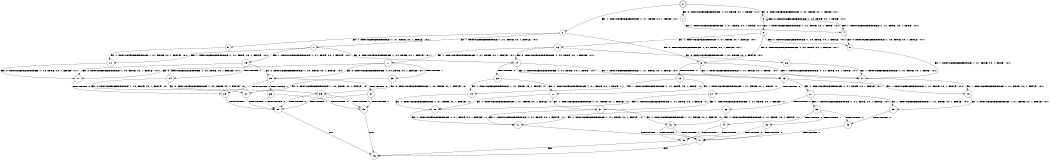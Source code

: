 digraph BCG {
size = "7, 10.5";
center = TRUE;
node [shape = circle];
0 [peripheries = 2];
0 -> 1 [label = "EX !0 !ATOMIC_EXCH_BRANCH (1, +0, TRUE, +0, 1, TRUE) !:0:1:"];
0 -> 2 [label = "EX !1 !ATOMIC_EXCH_BRANCH (1, +1, TRUE, +0, 1, TRUE) !:0:1:"];
0 -> 3 [label = "EX !0 !ATOMIC_EXCH_BRANCH (1, +0, TRUE, +0, 1, TRUE) !:0:1:"];
1 -> 4 [label = "EX !1 !ATOMIC_EXCH_BRANCH (1, +1, TRUE, +0, 1, TRUE) !:0:1:"];
2 -> 5 [label = "EX !1 !ATOMIC_EXCH_BRANCH (1, +1, TRUE, +0, 1, FALSE) !:0:1:"];
2 -> 6 [label = "EX !0 !ATOMIC_EXCH_BRANCH (1, +0, TRUE, +0, 1, FALSE) !:0:1:"];
2 -> 7 [label = "EX !1 !ATOMIC_EXCH_BRANCH (1, +1, TRUE, +0, 1, FALSE) !:0:1:"];
3 -> 4 [label = "EX !1 !ATOMIC_EXCH_BRANCH (1, +1, TRUE, +0, 1, TRUE) !:0:1:"];
3 -> 8 [label = "EX !1 !ATOMIC_EXCH_BRANCH (1, +1, TRUE, +0, 1, TRUE) !:0:1:"];
3 -> 3 [label = "EX !0 !ATOMIC_EXCH_BRANCH (1, +0, TRUE, +0, 1, TRUE) !:0:1:"];
4 -> 9 [label = "EX !0 !ATOMIC_EXCH_BRANCH (1, +0, TRUE, +0, 1, FALSE) !:0:1:"];
5 -> 10 [label = "EX !1 !ATOMIC_EXCH_BRANCH (1, +1, TRUE, +0, 1, FALSE) !:0:1:"];
6 -> 11 [label = "EX !1 !ATOMIC_EXCH_BRANCH (1, +1, TRUE, +0, 1, TRUE) !:0:1:"];
6 -> 12 [label = "TERMINATE !0"];
6 -> 13 [label = "EX !1 !ATOMIC_EXCH_BRANCH (1, +1, TRUE, +0, 1, TRUE) !:0:1:"];
7 -> 10 [label = "EX !1 !ATOMIC_EXCH_BRANCH (1, +1, TRUE, +0, 1, FALSE) !:0:1:"];
7 -> 14 [label = "EX !0 !ATOMIC_EXCH_BRANCH (1, +0, TRUE, +0, 1, FALSE) !:0:1:"];
7 -> 15 [label = "EX !1 !ATOMIC_EXCH_BRANCH (1, +1, TRUE, +0, 1, FALSE) !:0:1:"];
8 -> 9 [label = "EX !0 !ATOMIC_EXCH_BRANCH (1, +0, TRUE, +0, 1, FALSE) !:0:1:"];
8 -> 16 [label = "EX !1 !ATOMIC_EXCH_BRANCH (1, +1, TRUE, +0, 1, FALSE) !:0:1:"];
8 -> 6 [label = "EX !0 !ATOMIC_EXCH_BRANCH (1, +0, TRUE, +0, 1, FALSE) !:0:1:"];
9 -> 11 [label = "EX !1 !ATOMIC_EXCH_BRANCH (1, +1, TRUE, +0, 1, TRUE) !:0:1:"];
10 -> 17 [label = "EX !0 !ATOMIC_EXCH_BRANCH (1, +0, TRUE, +0, 1, FALSE) !:0:1:"];
11 -> 18 [label = "EX !1 !ATOMIC_EXCH_BRANCH (1, +1, TRUE, +0, 1, FALSE) !:0:1:"];
12 -> 19 [label = "EX !1 !ATOMIC_EXCH_BRANCH (1, +1, TRUE, +0, 1, TRUE) !:1:"];
12 -> 20 [label = "EX !1 !ATOMIC_EXCH_BRANCH (1, +1, TRUE, +0, 1, TRUE) !:1:"];
13 -> 18 [label = "EX !1 !ATOMIC_EXCH_BRANCH (1, +1, TRUE, +0, 1, FALSE) !:0:1:"];
13 -> 21 [label = "TERMINATE !0"];
13 -> 22 [label = "EX !1 !ATOMIC_EXCH_BRANCH (1, +1, TRUE, +0, 1, FALSE) !:0:1:"];
14 -> 11 [label = "EX !1 !ATOMIC_EXCH_BRANCH (1, +1, TRUE, +0, 1, TRUE) !:0:1:"];
14 -> 23 [label = "TERMINATE !0"];
14 -> 13 [label = "EX !1 !ATOMIC_EXCH_BRANCH (1, +1, TRUE, +0, 1, TRUE) !:0:1:"];
15 -> 17 [label = "EX !0 !ATOMIC_EXCH_BRANCH (1, +0, TRUE, +0, 1, FALSE) !:0:1:"];
15 -> 24 [label = "TERMINATE !1"];
15 -> 25 [label = "EX !0 !ATOMIC_EXCH_BRANCH (1, +0, TRUE, +0, 1, FALSE) !:0:1:"];
16 -> 26 [label = "EX !0 !ATOMIC_EXCH_BRANCH (1, +0, TRUE, +0, 1, FALSE) !:0:1:"];
16 -> 27 [label = "EX !1 !ATOMIC_EXCH_BRANCH (1, +1, TRUE, +0, 1, FALSE) !:0:1:"];
16 -> 14 [label = "EX !0 !ATOMIC_EXCH_BRANCH (1, +0, TRUE, +0, 1, FALSE) !:0:1:"];
17 -> 28 [label = "TERMINATE !0"];
18 -> 29 [label = "EX !1 !ATOMIC_EXCH_BRANCH (1, +1, TRUE, +0, 1, FALSE) !:0:1:"];
19 -> 30 [label = "EX !1 !ATOMIC_EXCH_BRANCH (1, +1, TRUE, +0, 1, FALSE) !:1:"];
20 -> 30 [label = "EX !1 !ATOMIC_EXCH_BRANCH (1, +1, TRUE, +0, 1, FALSE) !:1:"];
20 -> 31 [label = "EX !1 !ATOMIC_EXCH_BRANCH (1, +1, TRUE, +0, 1, FALSE) !:1:"];
21 -> 30 [label = "EX !1 !ATOMIC_EXCH_BRANCH (1, +1, TRUE, +0, 1, FALSE) !:1:"];
21 -> 31 [label = "EX !1 !ATOMIC_EXCH_BRANCH (1, +1, TRUE, +0, 1, FALSE) !:1:"];
22 -> 29 [label = "EX !1 !ATOMIC_EXCH_BRANCH (1, +1, TRUE, +0, 1, FALSE) !:0:1:"];
22 -> 32 [label = "TERMINATE !0"];
22 -> 33 [label = "EX !1 !ATOMIC_EXCH_BRANCH (1, +1, TRUE, +0, 1, FALSE) !:0:1:"];
23 -> 19 [label = "EX !1 !ATOMIC_EXCH_BRANCH (1, +1, TRUE, +0, 1, TRUE) !:1:"];
23 -> 20 [label = "EX !1 !ATOMIC_EXCH_BRANCH (1, +1, TRUE, +0, 1, TRUE) !:1:"];
24 -> 34 [label = "EX !0 !ATOMIC_EXCH_BRANCH (1, +0, TRUE, +0, 1, FALSE) !:0:"];
24 -> 35 [label = "EX !0 !ATOMIC_EXCH_BRANCH (1, +0, TRUE, +0, 1, FALSE) !:0:"];
25 -> 28 [label = "TERMINATE !0"];
25 -> 36 [label = "TERMINATE !1"];
25 -> 37 [label = "TERMINATE !0"];
26 -> 11 [label = "EX !1 !ATOMIC_EXCH_BRANCH (1, +1, TRUE, +0, 1, TRUE) !:0:1:"];
27 -> 17 [label = "EX !0 !ATOMIC_EXCH_BRANCH (1, +0, TRUE, +0, 1, FALSE) !:0:1:"];
27 -> 38 [label = "TERMINATE !1"];
27 -> 25 [label = "EX !0 !ATOMIC_EXCH_BRANCH (1, +0, TRUE, +0, 1, FALSE) !:0:1:"];
28 -> 39 [label = "TERMINATE !1"];
29 -> 40 [label = "TERMINATE !0"];
30 -> 41 [label = "EX !1 !ATOMIC_EXCH_BRANCH (1, +1, TRUE, +0, 1, FALSE) !:1:"];
31 -> 41 [label = "EX !1 !ATOMIC_EXCH_BRANCH (1, +1, TRUE, +0, 1, FALSE) !:1:"];
31 -> 42 [label = "EX !1 !ATOMIC_EXCH_BRANCH (1, +1, TRUE, +0, 1, FALSE) !:1:"];
32 -> 41 [label = "EX !1 !ATOMIC_EXCH_BRANCH (1, +1, TRUE, +0, 1, FALSE) !:1:"];
32 -> 42 [label = "EX !1 !ATOMIC_EXCH_BRANCH (1, +1, TRUE, +0, 1, FALSE) !:1:"];
33 -> 40 [label = "TERMINATE !0"];
33 -> 43 [label = "TERMINATE !1"];
33 -> 44 [label = "TERMINATE !0"];
34 -> 39 [label = "TERMINATE !0"];
35 -> 39 [label = "TERMINATE !0"];
35 -> 45 [label = "TERMINATE !0"];
36 -> 39 [label = "TERMINATE !0"];
36 -> 45 [label = "TERMINATE !0"];
37 -> 39 [label = "TERMINATE !1"];
37 -> 45 [label = "TERMINATE !1"];
38 -> 34 [label = "EX !0 !ATOMIC_EXCH_BRANCH (1, +0, TRUE, +0, 1, FALSE) !:0:"];
38 -> 35 [label = "EX !0 !ATOMIC_EXCH_BRANCH (1, +0, TRUE, +0, 1, FALSE) !:0:"];
39 -> 46 [label = "exit"];
40 -> 47 [label = "TERMINATE !1"];
41 -> 47 [label = "TERMINATE !1"];
42 -> 47 [label = "TERMINATE !1"];
42 -> 48 [label = "TERMINATE !1"];
43 -> 47 [label = "TERMINATE !0"];
43 -> 48 [label = "TERMINATE !0"];
44 -> 47 [label = "TERMINATE !1"];
44 -> 48 [label = "TERMINATE !1"];
45 -> 46 [label = "exit"];
47 -> 46 [label = "exit"];
48 -> 46 [label = "exit"];
}
